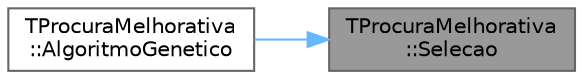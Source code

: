 digraph "TProcuraMelhorativa::Selecao"
{
 // LATEX_PDF_SIZE
  bgcolor="transparent";
  edge [fontname=Helvetica,fontsize=10,labelfontname=Helvetica,labelfontsize=10];
  node [fontname=Helvetica,fontsize=10,shape=box,height=0.2,width=0.4];
  rankdir="RL";
  Node1 [id="Node000001",label="TProcuraMelhorativa\l::Selecao",height=0.2,width=0.4,color="gray40", fillcolor="grey60", style="filled", fontcolor="black",tooltip=" "];
  Node1 -> Node2 [id="edge1_Node000001_Node000002",dir="back",color="steelblue1",style="solid",tooltip=" "];
  Node2 [id="Node000002",label="TProcuraMelhorativa\l::AlgoritmoGenetico",height=0.2,width=0.4,color="grey40", fillcolor="white", style="filled",URL="$classTProcuraMelhorativa.html#a574d0ec15c8c1d3ded8db605def50616",tooltip=" "];
}

